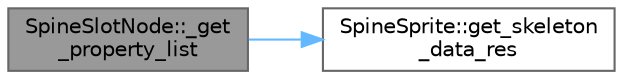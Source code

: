 digraph "SpineSlotNode::_get_property_list"
{
 // LATEX_PDF_SIZE
  bgcolor="transparent";
  edge [fontname=Helvetica,fontsize=10,labelfontname=Helvetica,labelfontsize=10];
  node [fontname=Helvetica,fontsize=10,shape=box,height=0.2,width=0.4];
  rankdir="LR";
  Node1 [id="Node000001",label="SpineSlotNode::_get\l_property_list",height=0.2,width=0.4,color="gray40", fillcolor="grey60", style="filled", fontcolor="black",tooltip=" "];
  Node1 -> Node2 [id="edge1_Node000001_Node000002",color="steelblue1",style="solid",tooltip=" "];
  Node2 [id="Node000002",label="SpineSprite::get_skeleton\l_data_res",height=0.2,width=0.4,color="grey40", fillcolor="white", style="filled",URL="$class_spine_sprite.html#a06f26ff71959ffceeefa1fad71e16fbe",tooltip=" "];
}

